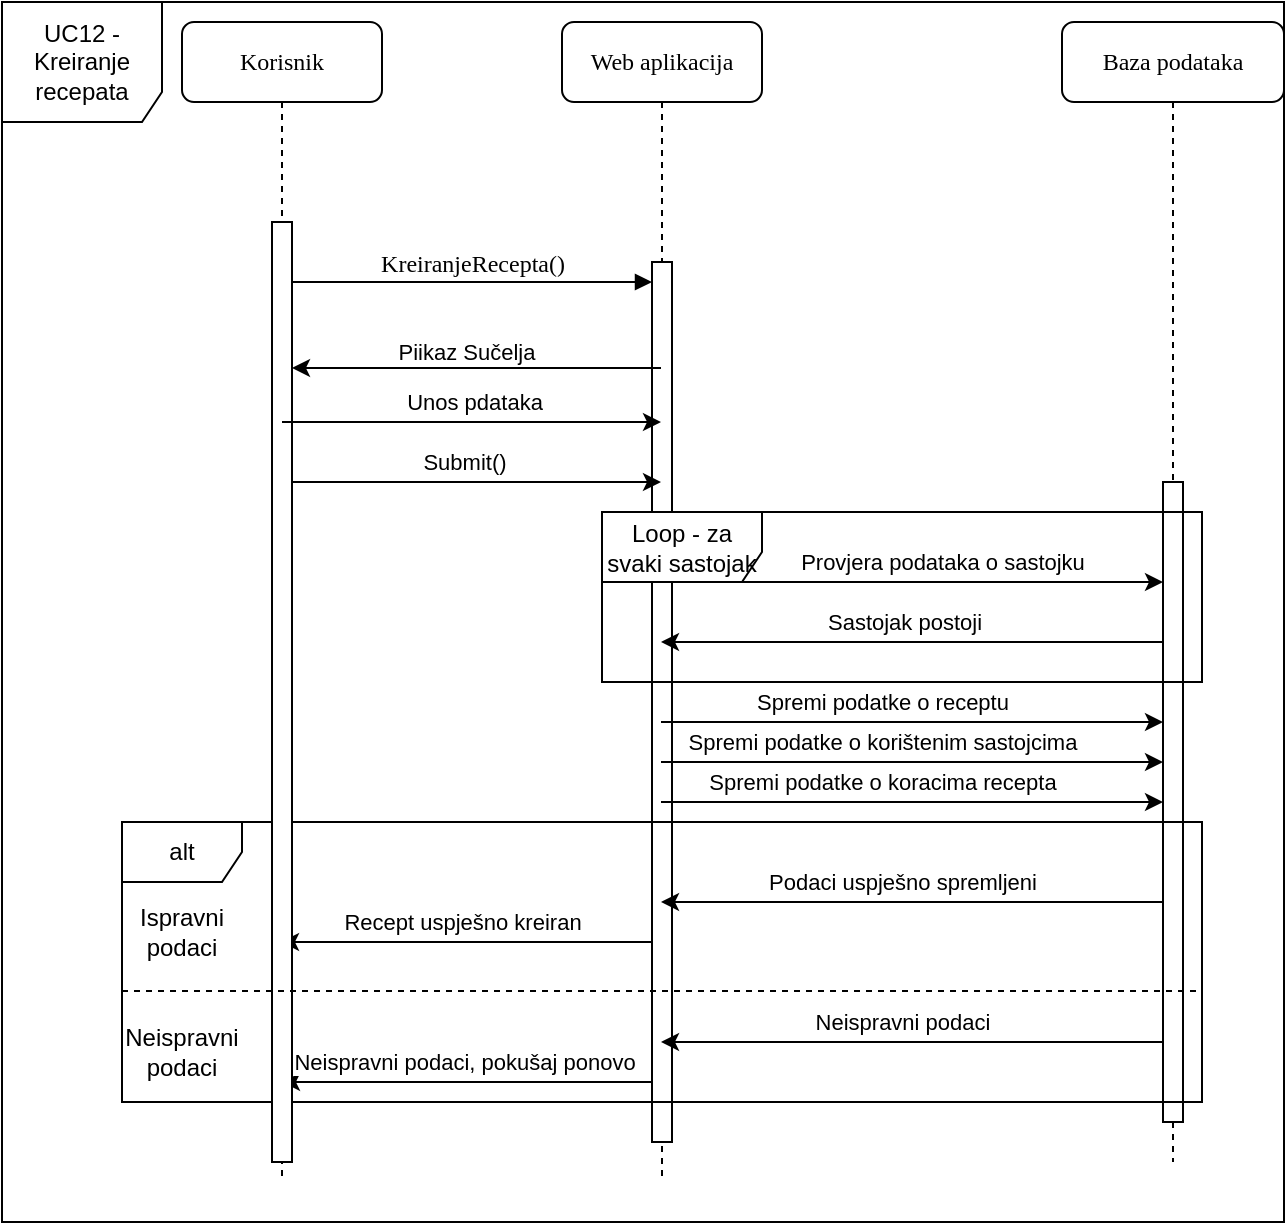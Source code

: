 <mxfile version="22.0.3" type="device">
  <diagram name="Page-1" id="13e1069c-82ec-6db2-03f1-153e76fe0fe0">
    <mxGraphModel dx="1434" dy="848" grid="1" gridSize="10" guides="1" tooltips="1" connect="1" arrows="1" fold="1" page="1" pageScale="1" pageWidth="1100" pageHeight="850" background="none" math="0" shadow="0">
      <root>
        <mxCell id="0" />
        <mxCell id="1" parent="0" />
        <mxCell id="RMQh_AQDME702Oou4bjD-7" value="Baza podataka" style="shape=umlLifeline;perimeter=lifelinePerimeter;whiteSpace=wrap;html=1;container=1;collapsible=0;recursiveResize=0;outlineConnect=0;rounded=1;shadow=0;comic=0;labelBackgroundColor=none;strokeWidth=1;fontFamily=Verdana;fontSize=12;align=center;" vertex="1" parent="1">
          <mxGeometry x="540" y="80" width="111" height="570" as="geometry" />
        </mxCell>
        <mxCell id="RMQh_AQDME702Oou4bjD-10" value="UC12 - Kreiranje recepata" style="shape=umlFrame;whiteSpace=wrap;html=1;pointerEvents=0;width=80;height=60;" vertex="1" parent="RMQh_AQDME702Oou4bjD-7">
          <mxGeometry x="-530" y="-10" width="641" height="610" as="geometry" />
        </mxCell>
        <mxCell id="RMQh_AQDME702Oou4bjD-3" value="Web aplikacija" style="shape=umlLifeline;perimeter=lifelinePerimeter;whiteSpace=wrap;html=1;container=1;collapsible=0;recursiveResize=0;outlineConnect=0;rounded=1;shadow=0;comic=0;labelBackgroundColor=none;strokeWidth=1;fontFamily=Verdana;fontSize=12;align=center;" vertex="1" parent="RMQh_AQDME702Oou4bjD-7">
          <mxGeometry x="-250" width="100" height="580" as="geometry" />
        </mxCell>
        <mxCell id="RMQh_AQDME702Oou4bjD-4" value="" style="html=1;points=[];perimeter=orthogonalPerimeter;rounded=0;shadow=0;comic=0;labelBackgroundColor=none;strokeWidth=1;fontFamily=Verdana;fontSize=12;align=center;" vertex="1" parent="RMQh_AQDME702Oou4bjD-3">
          <mxGeometry x="45" y="120" width="10" height="440" as="geometry" />
        </mxCell>
        <mxCell id="RMQh_AQDME702Oou4bjD-26" value="" style="endArrow=classic;html=1;rounded=0;" edge="1" parent="RMQh_AQDME702Oou4bjD-7">
          <mxGeometry width="50" height="50" relative="1" as="geometry">
            <mxPoint x="-390.5" y="230" as="sourcePoint" />
            <mxPoint x="-200.5" y="230" as="targetPoint" />
          </mxGeometry>
        </mxCell>
        <mxCell id="RMQh_AQDME702Oou4bjD-27" value="Submit()" style="edgeLabel;html=1;align=center;verticalAlign=middle;resizable=0;points=[];" vertex="1" connectable="0" parent="RMQh_AQDME702Oou4bjD-26">
          <mxGeometry x="0.142" y="2" relative="1" as="geometry">
            <mxPoint x="-17" y="-8" as="offset" />
          </mxGeometry>
        </mxCell>
        <mxCell id="RMQh_AQDME702Oou4bjD-13" value="" style="html=1;points=[];perimeter=orthogonalPerimeter;rounded=0;shadow=0;comic=0;labelBackgroundColor=none;strokeWidth=1;fontFamily=Verdana;fontSize=12;align=center;" vertex="1" parent="RMQh_AQDME702Oou4bjD-7">
          <mxGeometry x="50.5" y="230" width="10" height="320" as="geometry" />
        </mxCell>
        <mxCell id="RMQh_AQDME702Oou4bjD-32" value="Loop - za svaki sastojak" style="shape=umlFrame;whiteSpace=wrap;html=1;pointerEvents=0;width=80;height=35;" vertex="1" parent="RMQh_AQDME702Oou4bjD-7">
          <mxGeometry x="-230" y="245" width="300" height="85" as="geometry" />
        </mxCell>
        <mxCell id="RMQh_AQDME702Oou4bjD-33" value="" style="endArrow=classic;html=1;rounded=0;" edge="1" parent="RMQh_AQDME702Oou4bjD-7">
          <mxGeometry width="50" height="50" relative="1" as="geometry">
            <mxPoint x="-200.5" y="350" as="sourcePoint" />
            <mxPoint x="50.5" y="350" as="targetPoint" />
          </mxGeometry>
        </mxCell>
        <mxCell id="RMQh_AQDME702Oou4bjD-34" value="Spremi podatke o receptu" style="edgeLabel;html=1;align=center;verticalAlign=middle;resizable=0;points=[];" vertex="1" connectable="0" parent="RMQh_AQDME702Oou4bjD-33">
          <mxGeometry x="0.406" y="-2" relative="1" as="geometry">
            <mxPoint x="-66" y="-12" as="offset" />
          </mxGeometry>
        </mxCell>
        <mxCell id="RMQh_AQDME702Oou4bjD-35" value="" style="endArrow=classic;html=1;rounded=0;" edge="1" parent="RMQh_AQDME702Oou4bjD-7">
          <mxGeometry width="50" height="50" relative="1" as="geometry">
            <mxPoint x="-200.5" y="370" as="sourcePoint" />
            <mxPoint x="50.5" y="370" as="targetPoint" />
          </mxGeometry>
        </mxCell>
        <mxCell id="RMQh_AQDME702Oou4bjD-36" value="Spremi podatke o korištenim sastojcima" style="edgeLabel;html=1;align=center;verticalAlign=middle;resizable=0;points=[];" vertex="1" connectable="0" parent="RMQh_AQDME702Oou4bjD-35">
          <mxGeometry x="0.406" y="-2" relative="1" as="geometry">
            <mxPoint x="-66" y="-12" as="offset" />
          </mxGeometry>
        </mxCell>
        <mxCell id="RMQh_AQDME702Oou4bjD-37" value="" style="endArrow=classic;html=1;rounded=0;" edge="1" parent="RMQh_AQDME702Oou4bjD-7">
          <mxGeometry width="50" height="50" relative="1" as="geometry">
            <mxPoint x="-200.5" y="390" as="sourcePoint" />
            <mxPoint x="50.5" y="390" as="targetPoint" />
            <Array as="points" />
          </mxGeometry>
        </mxCell>
        <mxCell id="RMQh_AQDME702Oou4bjD-38" value="Spremi podatke o koracima recepta" style="edgeLabel;html=1;align=center;verticalAlign=middle;resizable=0;points=[];" vertex="1" connectable="0" parent="RMQh_AQDME702Oou4bjD-37">
          <mxGeometry x="0.406" y="-2" relative="1" as="geometry">
            <mxPoint x="-66" y="-12" as="offset" />
          </mxGeometry>
        </mxCell>
        <mxCell id="RMQh_AQDME702Oou4bjD-42" value="alt" style="shape=umlFrame;whiteSpace=wrap;html=1;pointerEvents=0;" vertex="1" parent="RMQh_AQDME702Oou4bjD-7">
          <mxGeometry x="-470" y="400" width="540" height="140" as="geometry" />
        </mxCell>
        <mxCell id="RMQh_AQDME702Oou4bjD-43" value="" style="endArrow=classic;html=1;rounded=0;" edge="1" parent="RMQh_AQDME702Oou4bjD-7">
          <mxGeometry width="50" height="50" relative="1" as="geometry">
            <mxPoint x="-205" y="460" as="sourcePoint" />
            <mxPoint x="-390.5" y="460" as="targetPoint" />
          </mxGeometry>
        </mxCell>
        <mxCell id="RMQh_AQDME702Oou4bjD-44" value="Recept uspješno kreiran" style="edgeLabel;html=1;align=center;verticalAlign=middle;resizable=0;points=[];" vertex="1" connectable="0" parent="RMQh_AQDME702Oou4bjD-43">
          <mxGeometry x="-0.234" y="3" relative="1" as="geometry">
            <mxPoint x="-24" y="-13" as="offset" />
          </mxGeometry>
        </mxCell>
        <mxCell id="RMQh_AQDME702Oou4bjD-45" value="" style="endArrow=classic;html=1;rounded=0;" edge="1" parent="RMQh_AQDME702Oou4bjD-7">
          <mxGeometry width="50" height="50" relative="1" as="geometry">
            <mxPoint x="50.5" y="510" as="sourcePoint" />
            <mxPoint x="-200.5" y="510" as="targetPoint" />
          </mxGeometry>
        </mxCell>
        <mxCell id="RMQh_AQDME702Oou4bjD-46" value="Neispravni podaci" style="edgeLabel;html=1;align=center;verticalAlign=middle;resizable=0;points=[];" vertex="1" connectable="0" parent="RMQh_AQDME702Oou4bjD-45">
          <mxGeometry x="-0.725" y="3" relative="1" as="geometry">
            <mxPoint x="-96" y="-13" as="offset" />
          </mxGeometry>
        </mxCell>
        <mxCell id="RMQh_AQDME702Oou4bjD-47" value="" style="endArrow=classic;html=1;rounded=0;" edge="1" parent="RMQh_AQDME702Oou4bjD-7">
          <mxGeometry width="50" height="50" relative="1" as="geometry">
            <mxPoint x="-204.5" y="530" as="sourcePoint" />
            <mxPoint x="-390" y="530" as="targetPoint" />
          </mxGeometry>
        </mxCell>
        <mxCell id="RMQh_AQDME702Oou4bjD-48" value="Neispravni podaci, pokušaj ponovo" style="edgeLabel;html=1;align=center;verticalAlign=middle;resizable=0;points=[];" vertex="1" connectable="0" parent="RMQh_AQDME702Oou4bjD-47">
          <mxGeometry x="-0.234" y="3" relative="1" as="geometry">
            <mxPoint x="-24" y="-13" as="offset" />
          </mxGeometry>
        </mxCell>
        <mxCell id="RMQh_AQDME702Oou4bjD-11" value="Korisnik" style="shape=umlLifeline;perimeter=lifelinePerimeter;whiteSpace=wrap;html=1;container=1;collapsible=0;recursiveResize=0;outlineConnect=0;rounded=1;shadow=0;comic=0;labelBackgroundColor=none;strokeWidth=1;fontFamily=Verdana;fontSize=12;align=center;" vertex="1" parent="1">
          <mxGeometry x="100" y="80" width="100" height="580" as="geometry" />
        </mxCell>
        <mxCell id="RMQh_AQDME702Oou4bjD-12" value="" style="html=1;points=[];perimeter=orthogonalPerimeter;rounded=0;shadow=0;comic=0;labelBackgroundColor=none;strokeWidth=1;fontFamily=Verdana;fontSize=12;align=center;" vertex="1" parent="RMQh_AQDME702Oou4bjD-11">
          <mxGeometry x="45" y="100" width="10" height="470" as="geometry" />
        </mxCell>
        <mxCell id="RMQh_AQDME702Oou4bjD-50" value="Ispravni podaci" style="text;html=1;strokeColor=none;fillColor=none;align=center;verticalAlign=middle;whiteSpace=wrap;rounded=0;" vertex="1" parent="RMQh_AQDME702Oou4bjD-11">
          <mxGeometry x="-30" y="440" width="60" height="30" as="geometry" />
        </mxCell>
        <mxCell id="RMQh_AQDME702Oou4bjD-51" value="Neispravni podaci" style="text;html=1;strokeColor=none;fillColor=none;align=center;verticalAlign=middle;whiteSpace=wrap;rounded=0;" vertex="1" parent="RMQh_AQDME702Oou4bjD-11">
          <mxGeometry x="-30" y="500" width="60" height="30" as="geometry" />
        </mxCell>
        <mxCell id="RMQh_AQDME702Oou4bjD-15" value="KreiranjeRecepta()" style="html=1;verticalAlign=bottom;endArrow=block;labelBackgroundColor=none;fontFamily=Verdana;fontSize=12;edgeStyle=elbowEdgeStyle;elbow=vertical;" edge="1" parent="1" source="RMQh_AQDME702Oou4bjD-12" target="RMQh_AQDME702Oou4bjD-4">
          <mxGeometry relative="1" as="geometry">
            <mxPoint x="220" y="190" as="sourcePoint" />
            <Array as="points">
              <mxPoint x="310" y="210" />
            </Array>
          </mxGeometry>
        </mxCell>
        <mxCell id="RMQh_AQDME702Oou4bjD-22" value="" style="endArrow=classic;html=1;rounded=0;" edge="1" parent="1" source="RMQh_AQDME702Oou4bjD-3" target="RMQh_AQDME702Oou4bjD-12">
          <mxGeometry width="50" height="50" relative="1" as="geometry">
            <mxPoint x="330" y="253" as="sourcePoint" />
            <mxPoint x="570" y="410" as="targetPoint" />
            <Array as="points">
              <mxPoint x="260" y="253" />
            </Array>
          </mxGeometry>
        </mxCell>
        <mxCell id="RMQh_AQDME702Oou4bjD-23" value="Piikaz Sučelja" style="edgeLabel;html=1;align=center;verticalAlign=middle;resizable=0;points=[];" vertex="1" connectable="0" parent="RMQh_AQDME702Oou4bjD-22">
          <mxGeometry x="-0.022" y="2" relative="1" as="geometry">
            <mxPoint x="-8" y="-10" as="offset" />
          </mxGeometry>
        </mxCell>
        <mxCell id="RMQh_AQDME702Oou4bjD-24" value="" style="endArrow=classic;html=1;rounded=0;" edge="1" parent="1" source="RMQh_AQDME702Oou4bjD-11" target="RMQh_AQDME702Oou4bjD-3">
          <mxGeometry width="50" height="50" relative="1" as="geometry">
            <mxPoint x="520" y="460" as="sourcePoint" />
            <mxPoint x="570" y="410" as="targetPoint" />
            <Array as="points">
              <mxPoint x="260" y="280" />
            </Array>
          </mxGeometry>
        </mxCell>
        <mxCell id="RMQh_AQDME702Oou4bjD-25" value="Unos pdataka" style="edgeLabel;html=1;align=center;verticalAlign=middle;resizable=0;points=[];" vertex="1" connectable="0" parent="RMQh_AQDME702Oou4bjD-24">
          <mxGeometry x="-0.005" y="-1" relative="1" as="geometry">
            <mxPoint x="1" y="-11" as="offset" />
          </mxGeometry>
        </mxCell>
        <mxCell id="RMQh_AQDME702Oou4bjD-30" value="" style="endArrow=classic;html=1;rounded=0;" edge="1" parent="1">
          <mxGeometry width="50" height="50" relative="1" as="geometry">
            <mxPoint x="590.5" y="390" as="sourcePoint" />
            <mxPoint x="339.5" y="390" as="targetPoint" />
            <Array as="points">
              <mxPoint x="460" y="390" />
            </Array>
          </mxGeometry>
        </mxCell>
        <mxCell id="RMQh_AQDME702Oou4bjD-31" value="Sastojak postoji" style="edgeLabel;html=1;align=center;verticalAlign=middle;resizable=0;points=[];" vertex="1" connectable="0" parent="RMQh_AQDME702Oou4bjD-30">
          <mxGeometry x="-0.048" y="4" relative="1" as="geometry">
            <mxPoint x="-10" y="-14" as="offset" />
          </mxGeometry>
        </mxCell>
        <mxCell id="RMQh_AQDME702Oou4bjD-28" value="" style="endArrow=classic;html=1;rounded=0;" edge="1" parent="1">
          <mxGeometry width="50" height="50" relative="1" as="geometry">
            <mxPoint x="339.5" y="360" as="sourcePoint" />
            <mxPoint x="590.5" y="360" as="targetPoint" />
            <Array as="points">
              <mxPoint x="470" y="360" />
            </Array>
          </mxGeometry>
        </mxCell>
        <mxCell id="RMQh_AQDME702Oou4bjD-29" value="Provjera podataka o sastojku" style="edgeLabel;html=1;align=center;verticalAlign=middle;resizable=0;points=[];" vertex="1" connectable="0" parent="RMQh_AQDME702Oou4bjD-28">
          <mxGeometry x="0.104" y="-3" relative="1" as="geometry">
            <mxPoint x="2" y="-13" as="offset" />
          </mxGeometry>
        </mxCell>
        <mxCell id="RMQh_AQDME702Oou4bjD-39" value="" style="endArrow=classic;html=1;rounded=0;" edge="1" parent="1">
          <mxGeometry width="50" height="50" relative="1" as="geometry">
            <mxPoint x="590.5" y="520" as="sourcePoint" />
            <mxPoint x="339.5" y="520" as="targetPoint" />
          </mxGeometry>
        </mxCell>
        <mxCell id="RMQh_AQDME702Oou4bjD-40" value="Podaci uspješno spremljeni" style="edgeLabel;html=1;align=center;verticalAlign=middle;resizable=0;points=[];" vertex="1" connectable="0" parent="RMQh_AQDME702Oou4bjD-39">
          <mxGeometry x="-0.725" y="3" relative="1" as="geometry">
            <mxPoint x="-96" y="-13" as="offset" />
          </mxGeometry>
        </mxCell>
        <mxCell id="RMQh_AQDME702Oou4bjD-49" value="" style="endArrow=none;dashed=1;html=1;rounded=0;entryX=1.006;entryY=0.405;entryDx=0;entryDy=0;entryPerimeter=0;exitX=0.006;exitY=0.405;exitDx=0;exitDy=0;exitPerimeter=0;" edge="1" parent="1">
          <mxGeometry width="50" height="50" relative="1" as="geometry">
            <mxPoint x="70" y="564.5" as="sourcePoint" />
            <mxPoint x="610" y="564.5" as="targetPoint" />
          </mxGeometry>
        </mxCell>
      </root>
    </mxGraphModel>
  </diagram>
</mxfile>

